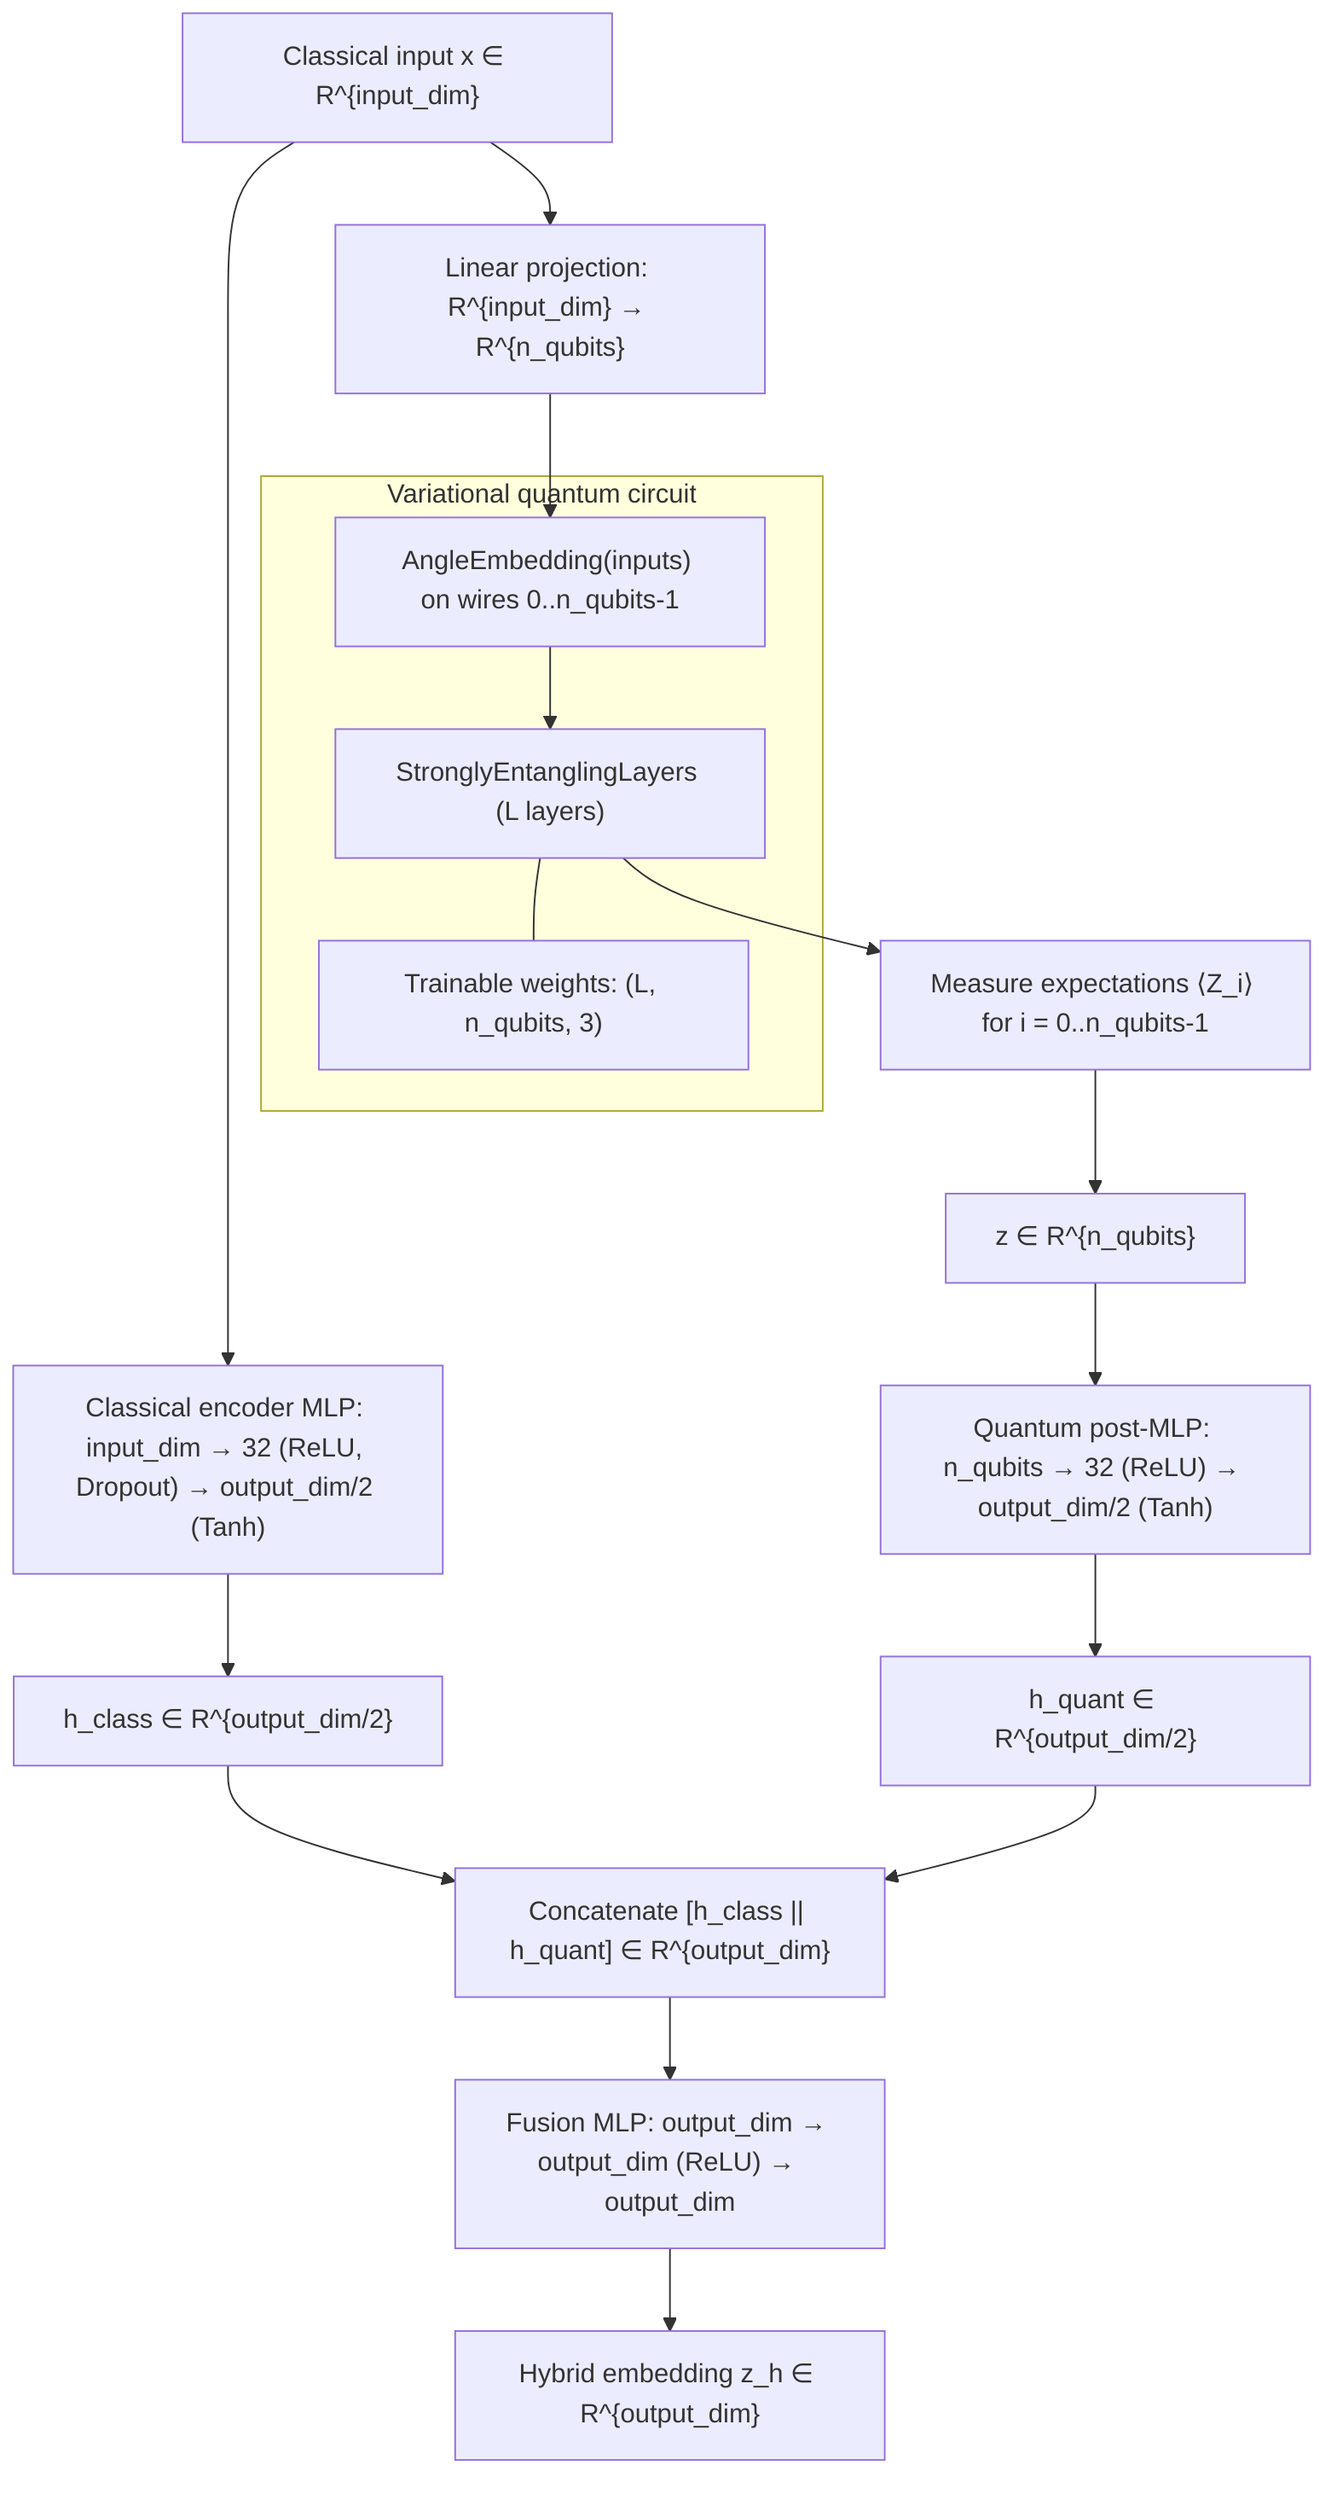 graph TD
  %% Hybrid embedding: classical branch + quantum branch + fusion
  h0["Classical input x ∈ R^{input_dim}"]

  %% Classical branch
  h0 --> c1["Classical encoder MLP: input_dim → 32 (ReLU, Dropout) → output_dim/2 (Tanh)"]
  c1 --> h_class["h_class ∈ R^{output_dim/2}"]

  %% Quantum branch
  h0 --> qlin["Linear projection: R^{input_dim} → R^{n_qubits}"]
  qlin --> hae["AngleEmbedding(inputs) on wires 0..n_qubits-1"]

  subgraph HVQC["Variational quantum circuit"]
    direction LR
    hae --> hsel["StronglyEntanglingLayers (L layers)"]
    hw["Trainable weights: (L, n_qubits, 3)"]
    hsel --- hw
  end

  hsel --> hmeas["Measure expectations ⟨Z_i⟩ for i = 0..n_qubits-1"]
  hmeas --> hz["z ∈ R^{n_qubits}"]
  hz --> hmlp["Quantum post-MLP: n_qubits → 32 (ReLU) → output_dim/2 (Tanh)"]
  hmlp --> h_quant["h_quant ∈ R^{output_dim/2}"]

  %% Fusion
  h_class --> cat
  h_quant --> cat
  cat["Concatenate [h_class || h_quant] ∈ R^{output_dim}"] --> ff["Fusion MLP: output_dim → output_dim (ReLU) → output_dim"]
  ff --> hout["Hybrid embedding z_h ∈ R^{output_dim}"]